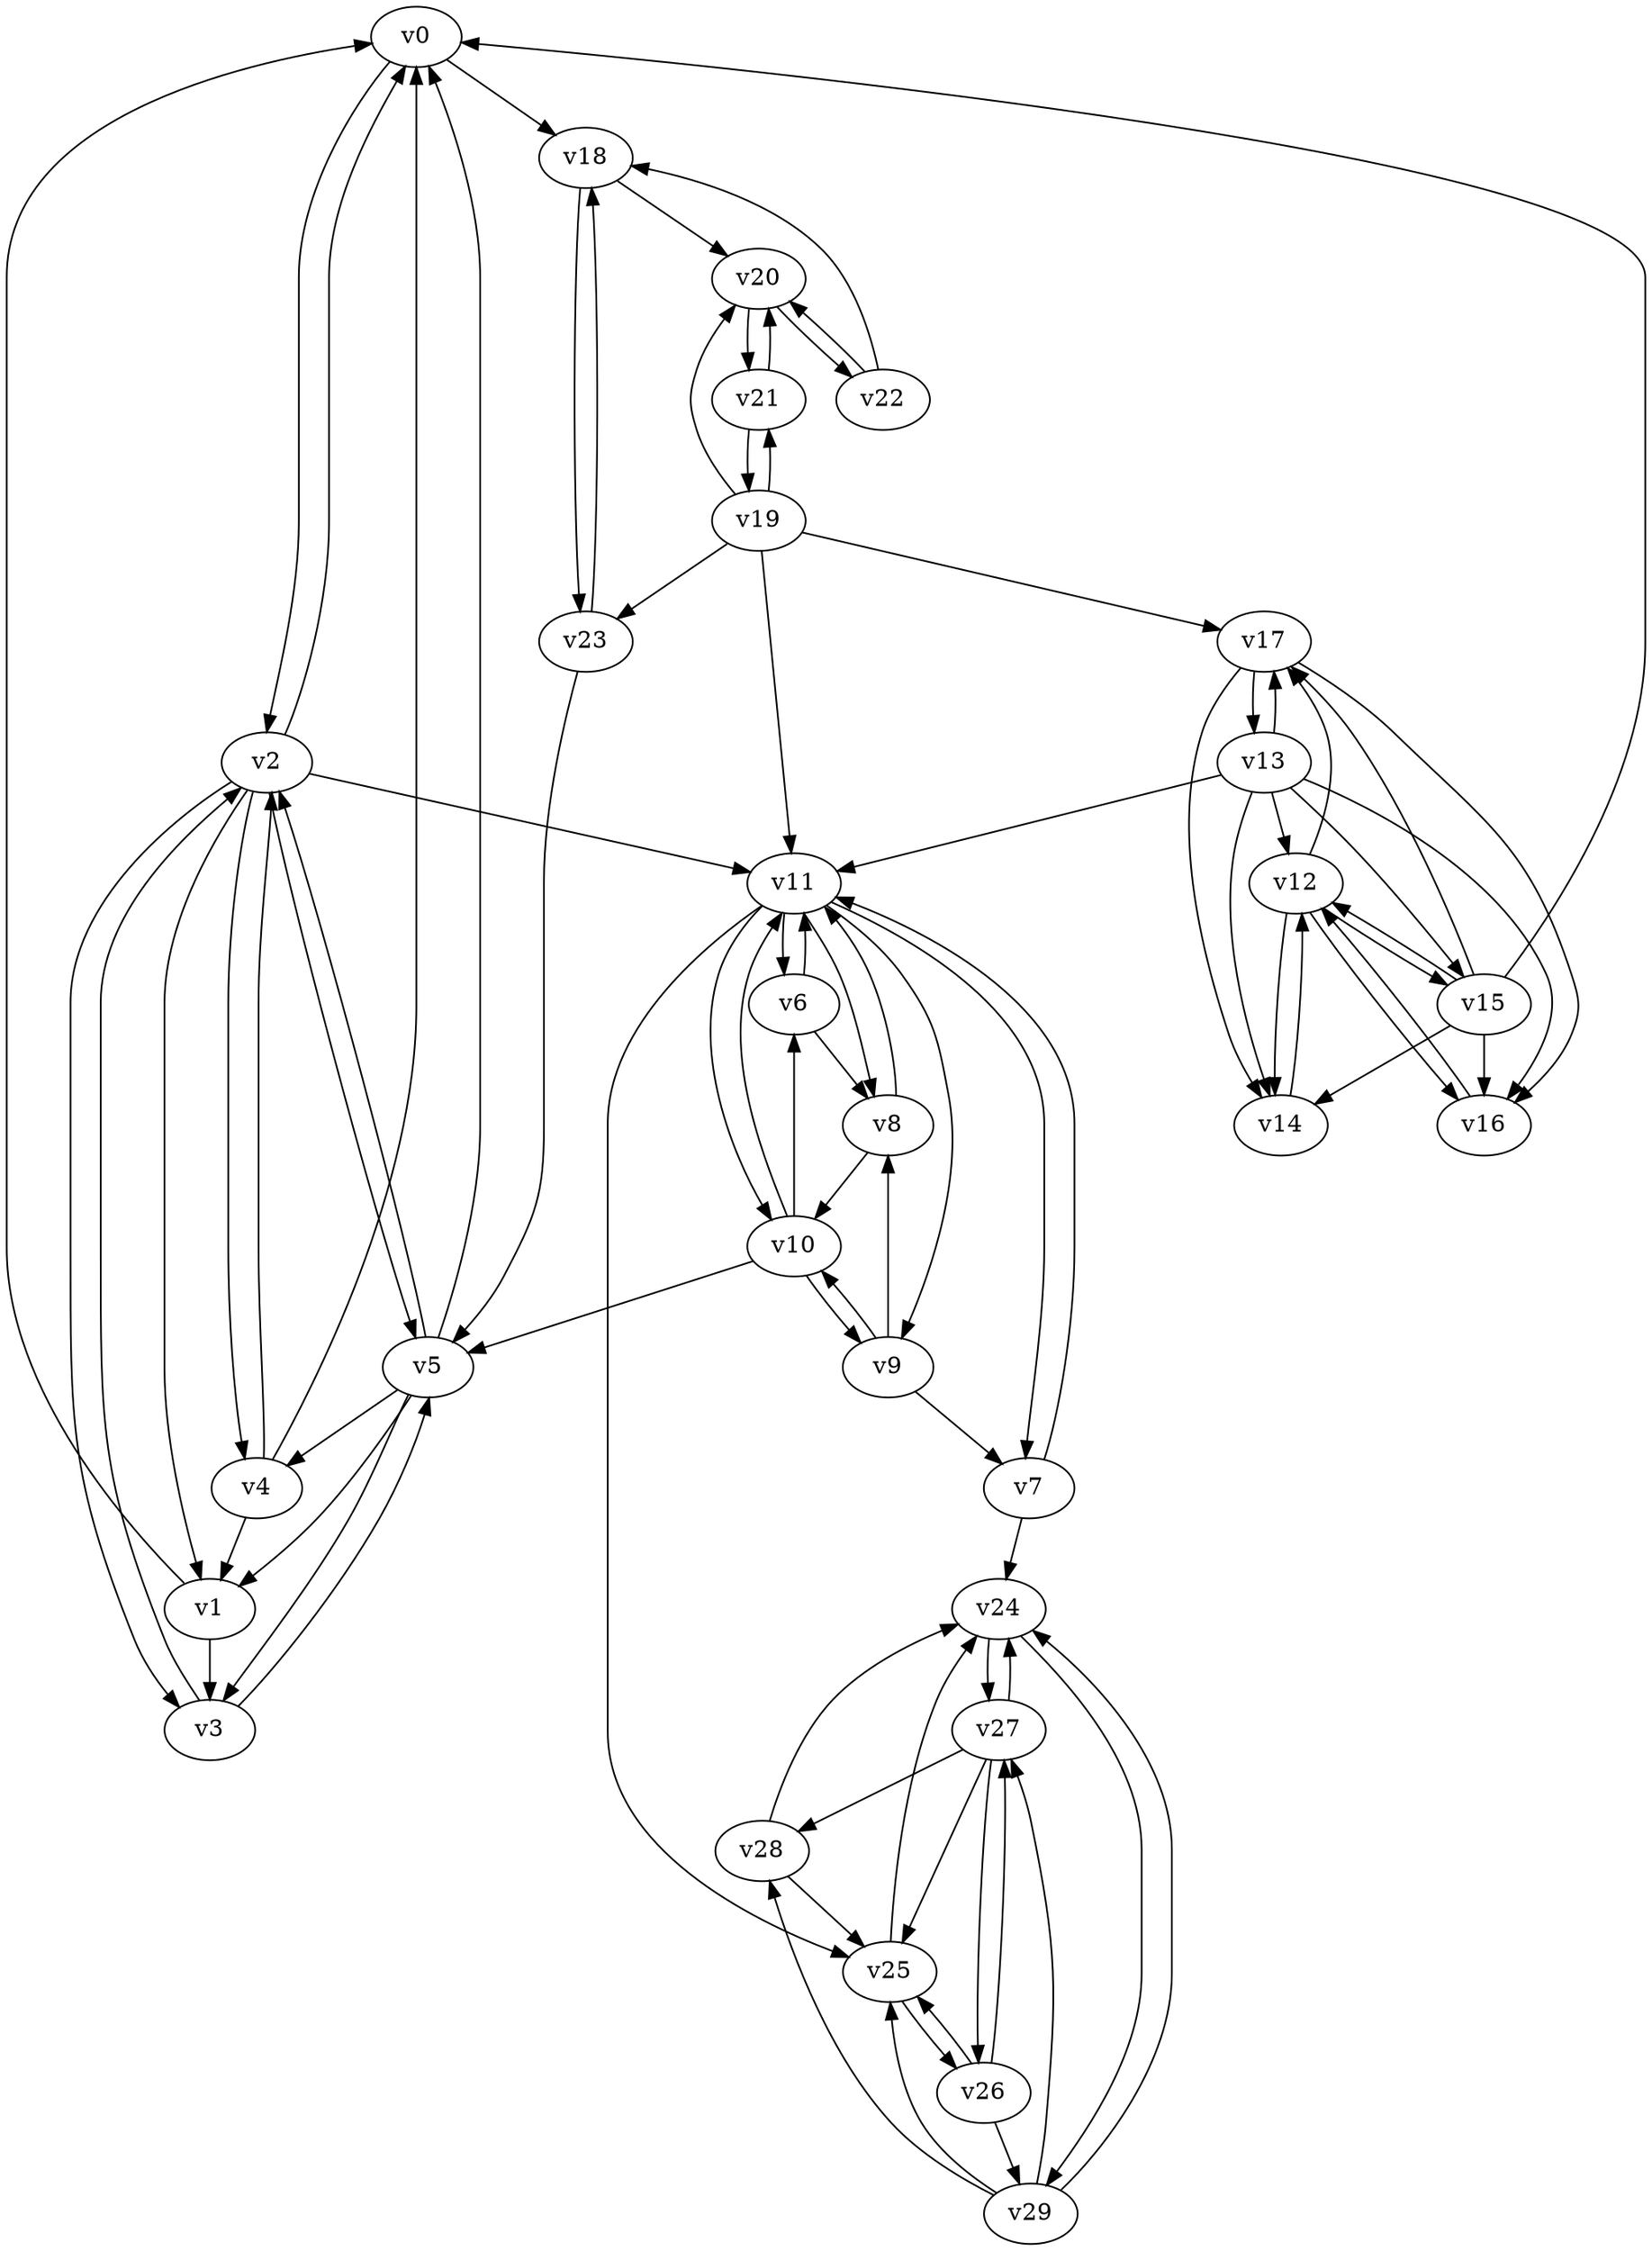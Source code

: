 digraph buchi_test041 {
    v0 [name="v0", player=0, priority=1];
    v1 [name="v1", player=1, priority=1];
    v2 [name="v2", player=1, priority=1];
    v3 [name="v3", player=0, priority=1];
    v4 [name="v4", player=1, priority=0];
    v5 [name="v5", player=1, priority=0];
    v6 [name="v6", player=1, priority=0];
    v7 [name="v7", player=0, priority=0];
    v8 [name="v8", player=0, priority=0];
    v9 [name="v9", player=1, priority=1];
    v10 [name="v10", player=1, priority=1];
    v11 [name="v11", player=0, priority=1];
    v12 [name="v12", player=0, priority=0];
    v13 [name="v13", player=1, priority=1];
    v14 [name="v14", player=1, priority=0];
    v15 [name="v15", player=0, priority=1];
    v16 [name="v16", player=0, priority=0];
    v17 [name="v17", player=0, priority=1];
    v18 [name="v18", player=0, priority=1];
    v19 [name="v19", player=1, priority=0];
    v20 [name="v20", player=0, priority=1];
    v21 [name="v21", player=1, priority=1];
    v22 [name="v22", player=1, priority=1];
    v23 [name="v23", player=0, priority=1];
    v24 [name="v24", player=1, priority=1];
    v25 [name="v25", player=0, priority=1];
    v26 [name="v26", player=0, priority=0];
    v27 [name="v27", player=1, priority=0];
    v28 [name="v28", player=0, priority=0];
    v29 [name="v29", player=0, priority=1];
    v4 -> v0;
    v5 -> v1;
    v10 -> v6;
    v9 -> v8;
    v2 -> v11;
    v13 -> v17;
    v15 -> v14;
    v6 -> v11;
    v4 -> v2;
    v5 -> v3;
    v20 -> v22;
    v17 -> v14;
    v8 -> v11;
    v19 -> v11;
    v9 -> v10;
    v11 -> v7;
    v2 -> v4;
    v15 -> v16;
    v26 -> v25;
    v29 -> v27;
    v17 -> v16;
    v11 -> v9;
    v15 -> v0;
    v13 -> v12;
    v18 -> v23;
    v0 -> v2;
    v1 -> v3;
    v13 -> v14;
    v5 -> v0;
    v12 -> v15;
    v14 -> v12;
    v9 -> v7;
    v27 -> v24;
    v19 -> v20;
    v13 -> v16;
    v16 -> v12;
    v11 -> v25;
    v25 -> v24;
    v3 -> v5;
    v5 -> v2;
    v20 -> v21;
    v21 -> v20;
    v12 -> v17;
    v22 -> v18;
    v29 -> v24;
    v27 -> v26;
    v28 -> v25;
    v0 -> v18;
    v7 -> v11;
    v25 -> v26;
    v26 -> v27;
    v5 -> v4;
    v22 -> v20;
    v1 -> v0;
    v27 -> v28;
    v13 -> v11;
    v6 -> v8;
    v26 -> v29;
    v29 -> v28;
    v10 -> v5;
    v2 -> v1;
    v19 -> v17;
    v23 -> v5;
    v3 -> v2;
    v4 -> v1;
    v12 -> v14;
    v17 -> v13;
    v8 -> v10;
    v11 -> v6;
    v2 -> v3;
    v24 -> v27;
    v18 -> v20;
    v21 -> v19;
    v12 -> v16;
    v10 -> v9;
    v27 -> v25;
    v11 -> v8;
    v2 -> v5;
    v19 -> v21;
    v28 -> v24;
    v15 -> v17;
    v24 -> v29;
    v29 -> v25;
    v23 -> v18;
    v10 -> v11;
    v11 -> v10;
    v19 -> v23;
    v7 -> v24;
    v2 -> v0;
    v13 -> v15;
    v15 -> v12;
}
